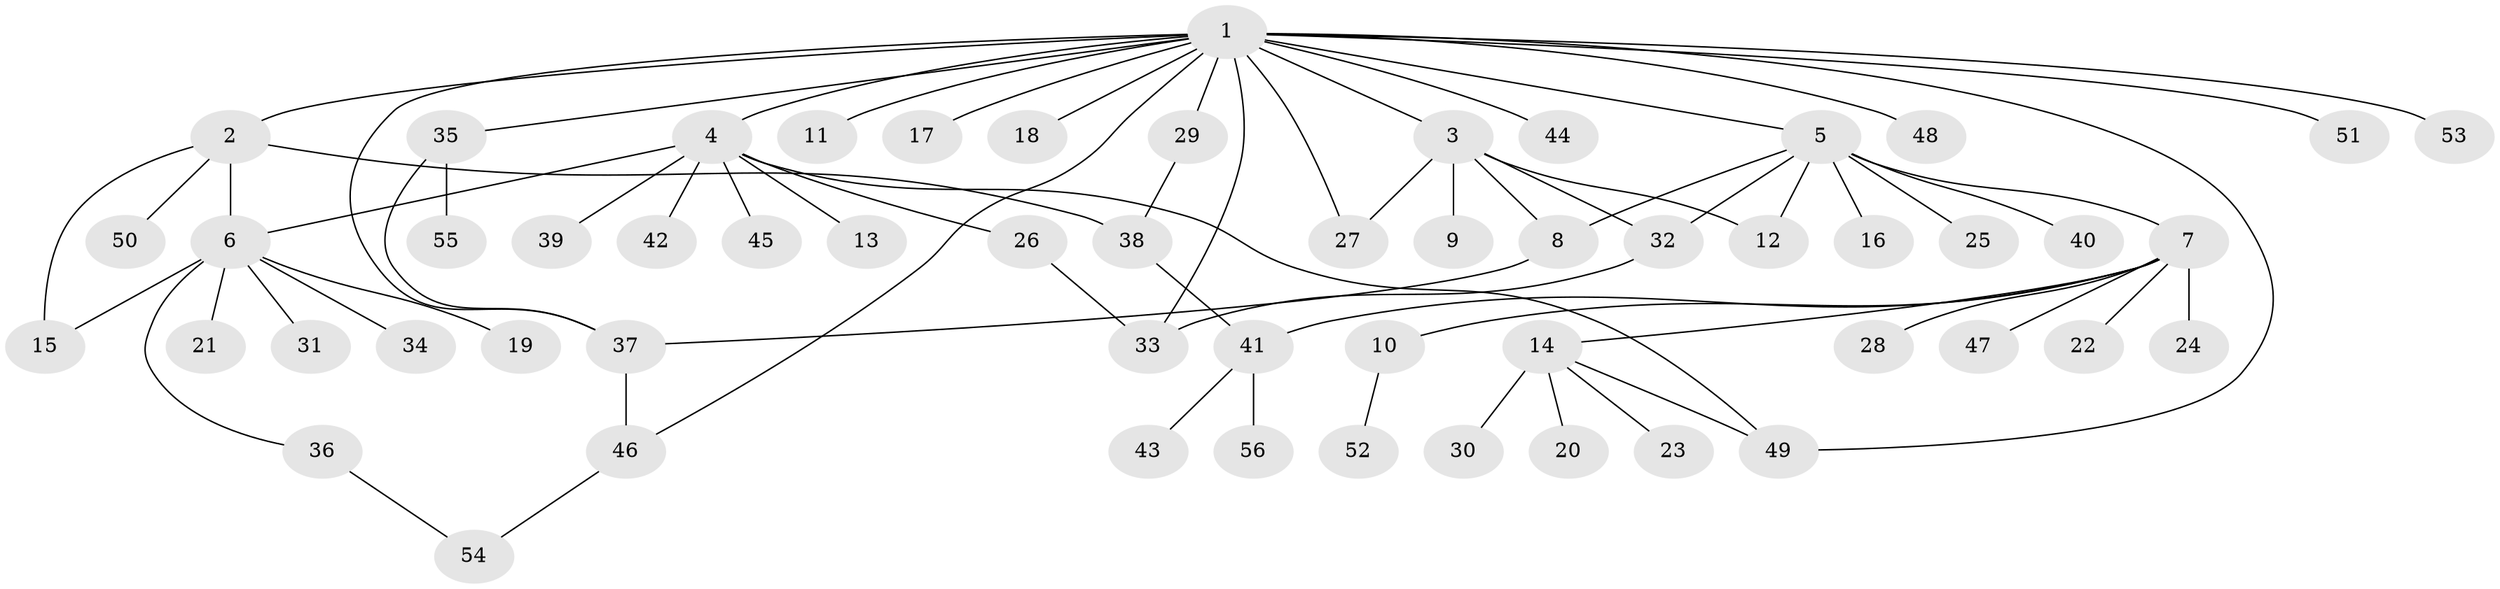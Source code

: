 // original degree distribution, {22: 0.012658227848101266, 6: 0.02531645569620253, 7: 0.02531645569620253, 9: 0.012658227848101266, 10: 0.02531645569620253, 3: 0.13924050632911392, 1: 0.5316455696202531, 2: 0.16455696202531644, 4: 0.0379746835443038, 5: 0.02531645569620253}
// Generated by graph-tools (version 1.1) at 2025/50/03/04/25 22:50:38]
// undirected, 56 vertices, 71 edges
graph export_dot {
  node [color=gray90,style=filled];
  1;
  2;
  3;
  4;
  5;
  6;
  7;
  8;
  9;
  10;
  11;
  12;
  13;
  14;
  15;
  16;
  17;
  18;
  19;
  20;
  21;
  22;
  23;
  24;
  25;
  26;
  27;
  28;
  29;
  30;
  31;
  32;
  33;
  34;
  35;
  36;
  37;
  38;
  39;
  40;
  41;
  42;
  43;
  44;
  45;
  46;
  47;
  48;
  49;
  50;
  51;
  52;
  53;
  54;
  55;
  56;
  1 -- 2 [weight=1.0];
  1 -- 3 [weight=1.0];
  1 -- 4 [weight=1.0];
  1 -- 5 [weight=1.0];
  1 -- 11 [weight=1.0];
  1 -- 17 [weight=1.0];
  1 -- 18 [weight=1.0];
  1 -- 27 [weight=1.0];
  1 -- 29 [weight=1.0];
  1 -- 33 [weight=1.0];
  1 -- 35 [weight=1.0];
  1 -- 37 [weight=1.0];
  1 -- 44 [weight=1.0];
  1 -- 46 [weight=1.0];
  1 -- 48 [weight=1.0];
  1 -- 49 [weight=1.0];
  1 -- 51 [weight=1.0];
  1 -- 53 [weight=1.0];
  2 -- 6 [weight=1.0];
  2 -- 15 [weight=1.0];
  2 -- 38 [weight=1.0];
  2 -- 50 [weight=1.0];
  3 -- 8 [weight=1.0];
  3 -- 9 [weight=1.0];
  3 -- 12 [weight=1.0];
  3 -- 27 [weight=1.0];
  3 -- 32 [weight=1.0];
  4 -- 6 [weight=1.0];
  4 -- 13 [weight=1.0];
  4 -- 26 [weight=1.0];
  4 -- 39 [weight=1.0];
  4 -- 42 [weight=1.0];
  4 -- 45 [weight=1.0];
  4 -- 49 [weight=1.0];
  5 -- 7 [weight=2.0];
  5 -- 8 [weight=1.0];
  5 -- 12 [weight=1.0];
  5 -- 16 [weight=1.0];
  5 -- 25 [weight=1.0];
  5 -- 32 [weight=1.0];
  5 -- 40 [weight=1.0];
  6 -- 15 [weight=1.0];
  6 -- 19 [weight=1.0];
  6 -- 21 [weight=1.0];
  6 -- 31 [weight=1.0];
  6 -- 34 [weight=1.0];
  6 -- 36 [weight=1.0];
  7 -- 10 [weight=1.0];
  7 -- 14 [weight=1.0];
  7 -- 22 [weight=1.0];
  7 -- 24 [weight=1.0];
  7 -- 28 [weight=1.0];
  7 -- 41 [weight=1.0];
  7 -- 47 [weight=1.0];
  8 -- 37 [weight=1.0];
  10 -- 52 [weight=1.0];
  14 -- 20 [weight=1.0];
  14 -- 23 [weight=1.0];
  14 -- 30 [weight=1.0];
  14 -- 49 [weight=1.0];
  26 -- 33 [weight=1.0];
  29 -- 38 [weight=1.0];
  32 -- 33 [weight=1.0];
  35 -- 37 [weight=1.0];
  35 -- 55 [weight=1.0];
  36 -- 54 [weight=1.0];
  37 -- 46 [weight=1.0];
  38 -- 41 [weight=1.0];
  41 -- 43 [weight=1.0];
  41 -- 56 [weight=1.0];
  46 -- 54 [weight=1.0];
}
